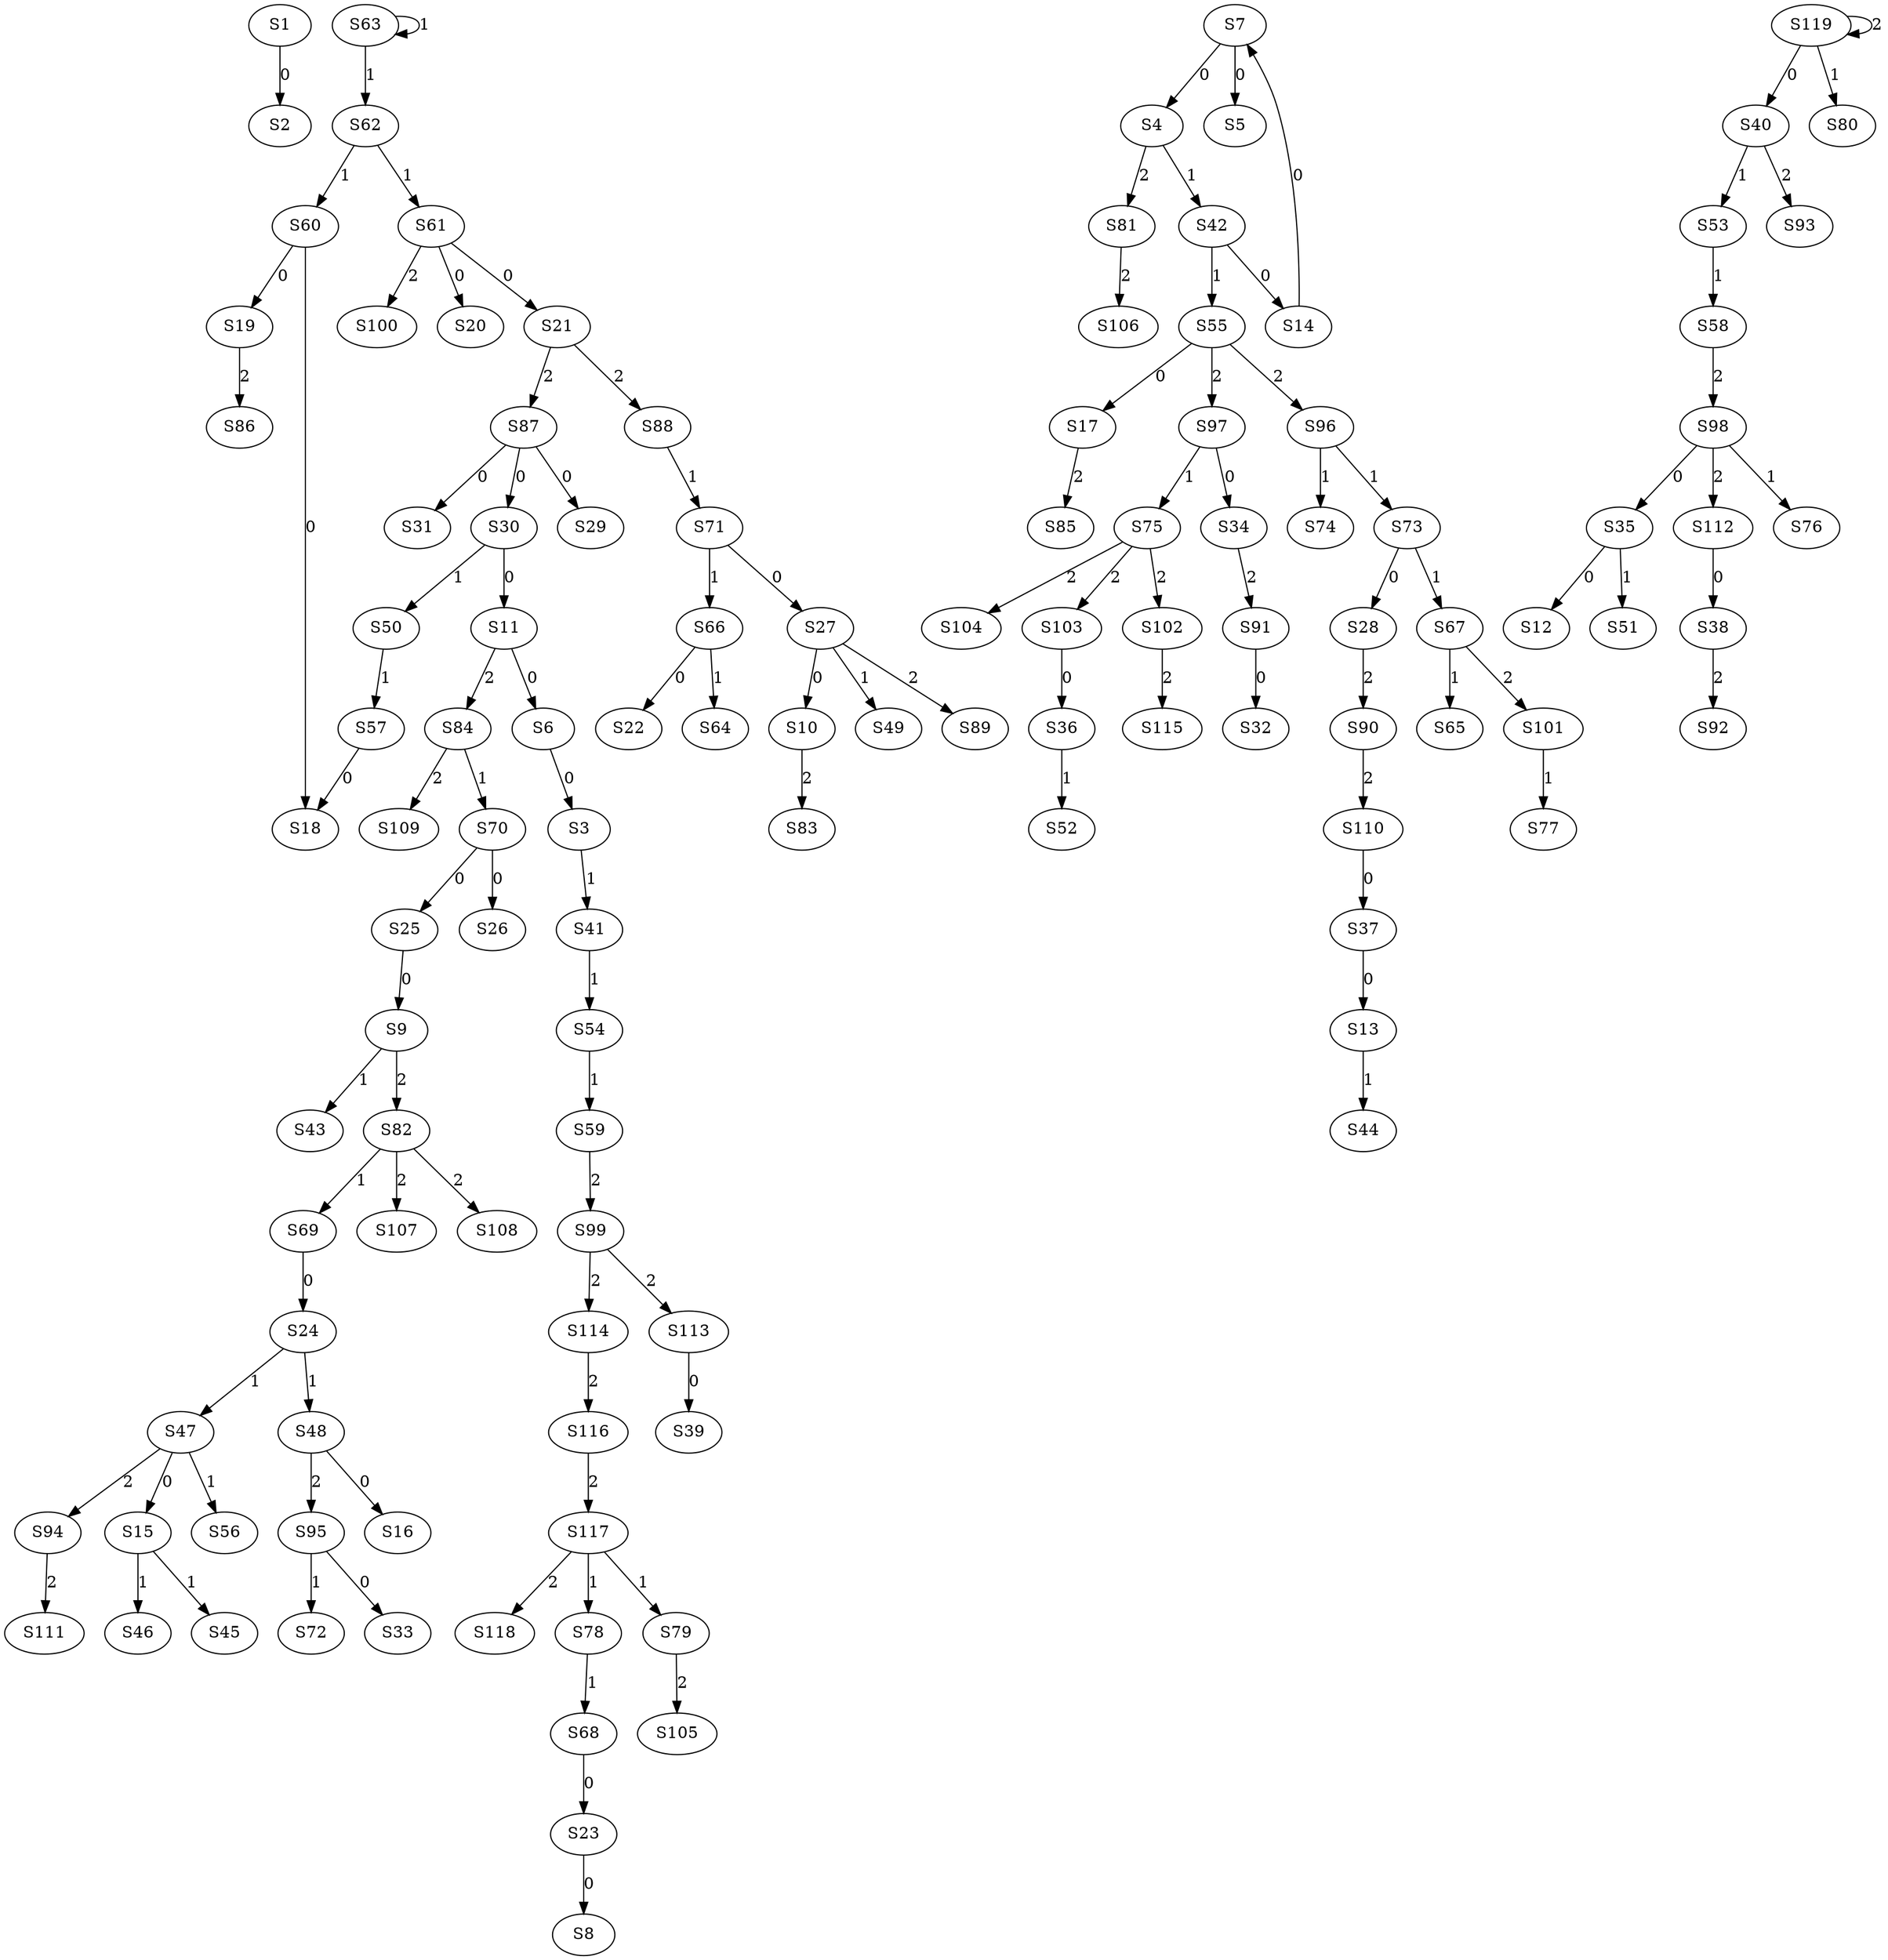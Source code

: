 strict digraph {
	S1 -> S2 [ label = 0 ];
	S6 -> S3 [ label = 0 ];
	S7 -> S4 [ label = 0 ];
	S7 -> S5 [ label = 0 ];
	S11 -> S6 [ label = 0 ];
	S14 -> S7 [ label = 0 ];
	S23 -> S8 [ label = 0 ];
	S25 -> S9 [ label = 0 ];
	S27 -> S10 [ label = 0 ];
	S30 -> S11 [ label = 0 ];
	S35 -> S12 [ label = 0 ];
	S37 -> S13 [ label = 0 ];
	S42 -> S14 [ label = 0 ];
	S47 -> S15 [ label = 0 ];
	S48 -> S16 [ label = 0 ];
	S55 -> S17 [ label = 0 ];
	S60 -> S18 [ label = 0 ];
	S60 -> S19 [ label = 0 ];
	S61 -> S20 [ label = 0 ];
	S61 -> S21 [ label = 0 ];
	S66 -> S22 [ label = 0 ];
	S68 -> S23 [ label = 0 ];
	S69 -> S24 [ label = 0 ];
	S70 -> S25 [ label = 0 ];
	S70 -> S26 [ label = 0 ];
	S71 -> S27 [ label = 0 ];
	S73 -> S28 [ label = 0 ];
	S87 -> S29 [ label = 0 ];
	S87 -> S30 [ label = 0 ];
	S87 -> S31 [ label = 0 ];
	S91 -> S32 [ label = 0 ];
	S95 -> S33 [ label = 0 ];
	S97 -> S34 [ label = 0 ];
	S98 -> S35 [ label = 0 ];
	S103 -> S36 [ label = 0 ];
	S110 -> S37 [ label = 0 ];
	S112 -> S38 [ label = 0 ];
	S113 -> S39 [ label = 0 ];
	S119 -> S40 [ label = 0 ];
	S3 -> S41 [ label = 1 ];
	S4 -> S42 [ label = 1 ];
	S9 -> S43 [ label = 1 ];
	S13 -> S44 [ label = 1 ];
	S15 -> S45 [ label = 1 ];
	S15 -> S46 [ label = 1 ];
	S24 -> S47 [ label = 1 ];
	S24 -> S48 [ label = 1 ];
	S27 -> S49 [ label = 1 ];
	S30 -> S50 [ label = 1 ];
	S35 -> S51 [ label = 1 ];
	S36 -> S52 [ label = 1 ];
	S40 -> S53 [ label = 1 ];
	S41 -> S54 [ label = 1 ];
	S42 -> S55 [ label = 1 ];
	S47 -> S56 [ label = 1 ];
	S50 -> S57 [ label = 1 ];
	S53 -> S58 [ label = 1 ];
	S54 -> S59 [ label = 1 ];
	S62 -> S60 [ label = 1 ];
	S62 -> S61 [ label = 1 ];
	S63 -> S62 [ label = 1 ];
	S63 -> S63 [ label = 1 ];
	S66 -> S64 [ label = 1 ];
	S67 -> S65 [ label = 1 ];
	S71 -> S66 [ label = 1 ];
	S73 -> S67 [ label = 1 ];
	S78 -> S68 [ label = 1 ];
	S82 -> S69 [ label = 1 ];
	S84 -> S70 [ label = 1 ];
	S88 -> S71 [ label = 1 ];
	S95 -> S72 [ label = 1 ];
	S96 -> S73 [ label = 1 ];
	S96 -> S74 [ label = 1 ];
	S97 -> S75 [ label = 1 ];
	S98 -> S76 [ label = 1 ];
	S101 -> S77 [ label = 1 ];
	S117 -> S78 [ label = 1 ];
	S117 -> S79 [ label = 1 ];
	S119 -> S80 [ label = 1 ];
	S4 -> S81 [ label = 2 ];
	S9 -> S82 [ label = 2 ];
	S10 -> S83 [ label = 2 ];
	S11 -> S84 [ label = 2 ];
	S17 -> S85 [ label = 2 ];
	S19 -> S86 [ label = 2 ];
	S21 -> S87 [ label = 2 ];
	S21 -> S88 [ label = 2 ];
	S27 -> S89 [ label = 2 ];
	S28 -> S90 [ label = 2 ];
	S34 -> S91 [ label = 2 ];
	S38 -> S92 [ label = 2 ];
	S40 -> S93 [ label = 2 ];
	S47 -> S94 [ label = 2 ];
	S48 -> S95 [ label = 2 ];
	S55 -> S96 [ label = 2 ];
	S55 -> S97 [ label = 2 ];
	S58 -> S98 [ label = 2 ];
	S59 -> S99 [ label = 2 ];
	S61 -> S100 [ label = 2 ];
	S67 -> S101 [ label = 2 ];
	S75 -> S102 [ label = 2 ];
	S75 -> S103 [ label = 2 ];
	S75 -> S104 [ label = 2 ];
	S79 -> S105 [ label = 2 ];
	S81 -> S106 [ label = 2 ];
	S82 -> S107 [ label = 2 ];
	S82 -> S108 [ label = 2 ];
	S84 -> S109 [ label = 2 ];
	S90 -> S110 [ label = 2 ];
	S94 -> S111 [ label = 2 ];
	S98 -> S112 [ label = 2 ];
	S99 -> S113 [ label = 2 ];
	S99 -> S114 [ label = 2 ];
	S102 -> S115 [ label = 2 ];
	S114 -> S116 [ label = 2 ];
	S116 -> S117 [ label = 2 ];
	S117 -> S118 [ label = 2 ];
	S119 -> S119 [ label = 2 ];
	S57 -> S18 [ label = 0 ];
}